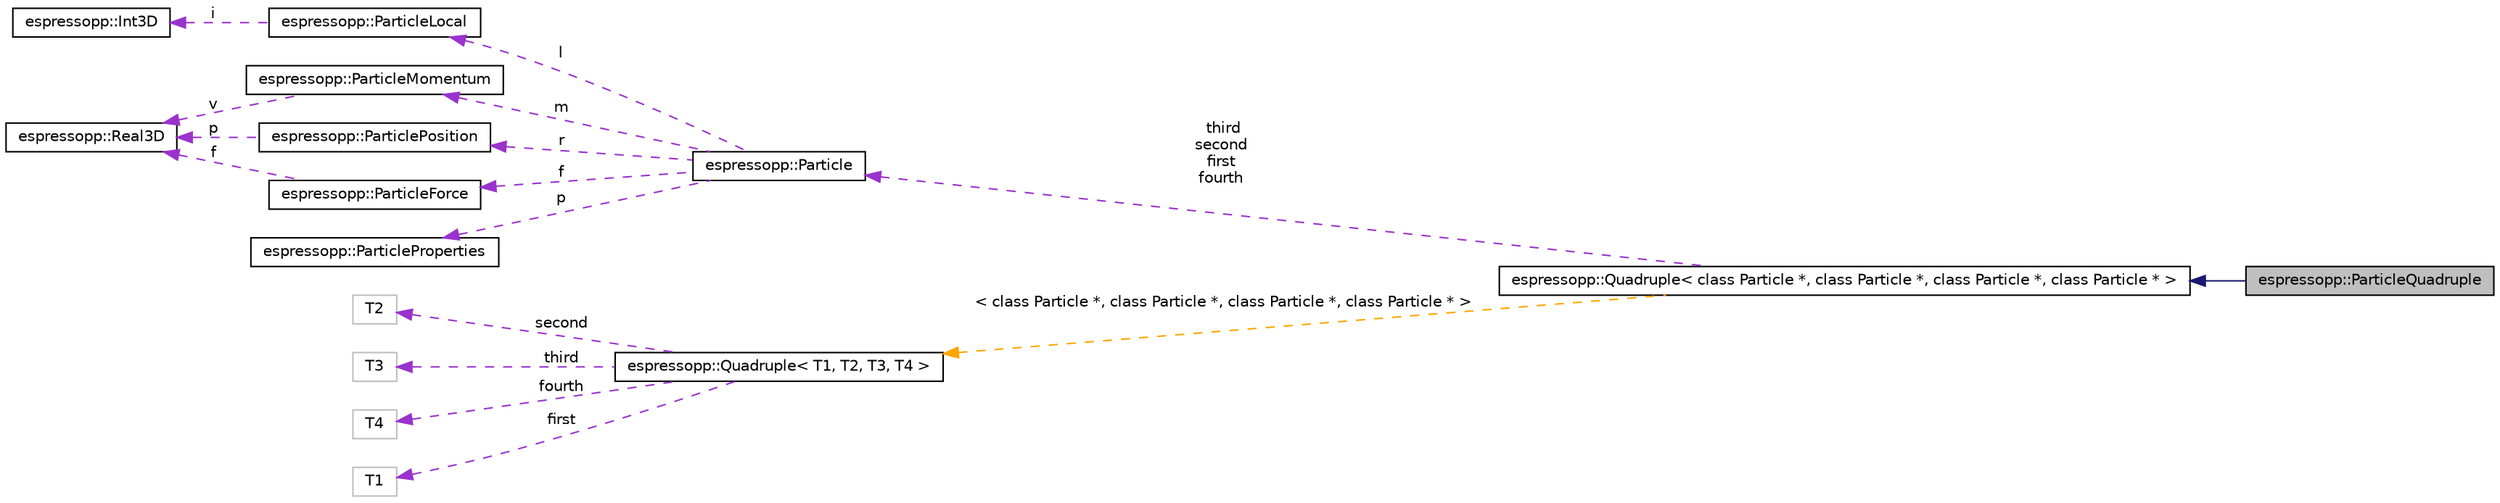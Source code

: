digraph G
{
  edge [fontname="Helvetica",fontsize="10",labelfontname="Helvetica",labelfontsize="10"];
  node [fontname="Helvetica",fontsize="10",shape=record];
  rankdir="LR";
  Node1 [label="espressopp::ParticleQuadruple",height=0.2,width=0.4,color="black", fillcolor="grey75", style="filled" fontcolor="black"];
  Node2 -> Node1 [dir="back",color="midnightblue",fontsize="10",style="solid",fontname="Helvetica"];
  Node2 [label="espressopp::Quadruple\< class Particle *, class Particle *, class Particle *, class Particle * \>",height=0.2,width=0.4,color="black", fillcolor="white", style="filled",URL="$structespressopp_1_1Quadruple.html"];
  Node3 -> Node2 [dir="back",color="darkorchid3",fontsize="10",style="dashed",label=" third\nsecond\nfirst\nfourth" ,fontname="Helvetica"];
  Node3 [label="espressopp::Particle",height=0.2,width=0.4,color="black", fillcolor="white", style="filled",URL="$structespressopp_1_1Particle.html"];
  Node4 -> Node3 [dir="back",color="darkorchid3",fontsize="10",style="dashed",label=" l" ,fontname="Helvetica"];
  Node4 [label="espressopp::ParticleLocal",height=0.2,width=0.4,color="black", fillcolor="white", style="filled",URL="$structespressopp_1_1ParticleLocal.html"];
  Node5 -> Node4 [dir="back",color="darkorchid3",fontsize="10",style="dashed",label=" i" ,fontname="Helvetica"];
  Node5 [label="espressopp::Int3D",height=0.2,width=0.4,color="black", fillcolor="white", style="filled",URL="$classespressopp_1_1Int3D.html"];
  Node6 -> Node3 [dir="back",color="darkorchid3",fontsize="10",style="dashed",label=" m" ,fontname="Helvetica"];
  Node6 [label="espressopp::ParticleMomentum",height=0.2,width=0.4,color="black", fillcolor="white", style="filled",URL="$structespressopp_1_1ParticleMomentum.html",tooltip="momentum-like properties"];
  Node7 -> Node6 [dir="back",color="darkorchid3",fontsize="10",style="dashed",label=" v" ,fontname="Helvetica"];
  Node7 [label="espressopp::Real3D",height=0.2,width=0.4,color="black", fillcolor="white", style="filled",URL="$classespressopp_1_1Real3D.html"];
  Node8 -> Node3 [dir="back",color="darkorchid3",fontsize="10",style="dashed",label=" p" ,fontname="Helvetica"];
  Node8 [label="espressopp::ParticleProperties",height=0.2,width=0.4,color="black", fillcolor="white", style="filled",URL="$structespressopp_1_1ParticleProperties.html"];
  Node9 -> Node3 [dir="back",color="darkorchid3",fontsize="10",style="dashed",label=" r" ,fontname="Helvetica"];
  Node9 [label="espressopp::ParticlePosition",height=0.2,width=0.4,color="black", fillcolor="white", style="filled",URL="$structespressopp_1_1ParticlePosition.html",tooltip="position-like properties"];
  Node7 -> Node9 [dir="back",color="darkorchid3",fontsize="10",style="dashed",label=" p" ,fontname="Helvetica"];
  Node10 -> Node3 [dir="back",color="darkorchid3",fontsize="10",style="dashed",label=" f" ,fontname="Helvetica"];
  Node10 [label="espressopp::ParticleForce",height=0.2,width=0.4,color="black", fillcolor="white", style="filled",URL="$structespressopp_1_1ParticleForce.html",tooltip="force-like properties"];
  Node7 -> Node10 [dir="back",color="darkorchid3",fontsize="10",style="dashed",label=" f" ,fontname="Helvetica"];
  Node11 -> Node2 [dir="back",color="orange",fontsize="10",style="dashed",label=" \< class Particle *, class Particle *, class Particle *, class Particle * \>" ,fontname="Helvetica"];
  Node11 [label="espressopp::Quadruple\< T1, T2, T3, T4 \>",height=0.2,width=0.4,color="black", fillcolor="white", style="filled",URL="$structespressopp_1_1Quadruple.html"];
  Node12 -> Node11 [dir="back",color="darkorchid3",fontsize="10",style="dashed",label=" second" ,fontname="Helvetica"];
  Node12 [label="T2",height=0.2,width=0.4,color="grey75", fillcolor="white", style="filled"];
  Node13 -> Node11 [dir="back",color="darkorchid3",fontsize="10",style="dashed",label=" third" ,fontname="Helvetica"];
  Node13 [label="T3",height=0.2,width=0.4,color="grey75", fillcolor="white", style="filled"];
  Node14 -> Node11 [dir="back",color="darkorchid3",fontsize="10",style="dashed",label=" fourth" ,fontname="Helvetica"];
  Node14 [label="T4",height=0.2,width=0.4,color="grey75", fillcolor="white", style="filled"];
  Node15 -> Node11 [dir="back",color="darkorchid3",fontsize="10",style="dashed",label=" first" ,fontname="Helvetica"];
  Node15 [label="T1",height=0.2,width=0.4,color="grey75", fillcolor="white", style="filled"];
}
